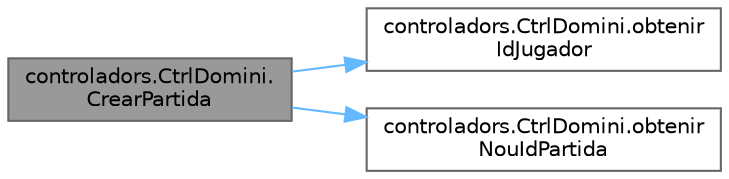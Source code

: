 digraph "controladors.CtrlDomini.CrearPartida"
{
 // INTERACTIVE_SVG=YES
 // LATEX_PDF_SIZE
  bgcolor="transparent";
  edge [fontname=Helvetica,fontsize=10,labelfontname=Helvetica,labelfontsize=10];
  node [fontname=Helvetica,fontsize=10,shape=box,height=0.2,width=0.4];
  rankdir="LR";
  Node1 [id="Node000001",label="controladors.CtrlDomini.\lCrearPartida",height=0.2,width=0.4,color="gray40", fillcolor="grey60", style="filled", fontcolor="black",tooltip="Crear Partida."];
  Node1 -> Node2 [id="edge1_Node000001_Node000002",color="steelblue1",style="solid",tooltip=" "];
  Node2 [id="Node000002",label="controladors.CtrlDomini.obtenir\lIdJugador",height=0.2,width=0.4,color="grey40", fillcolor="white", style="filled",URL="$classcontroladors_1_1_ctrl_domini.html#a06fdbc3f2ea636aedeb64b9265678f32",tooltip="Obté l'identificador d'un jugador registrat."];
  Node1 -> Node3 [id="edge2_Node000001_Node000003",color="steelblue1",style="solid",tooltip=" "];
  Node3 [id="Node000003",label="controladors.CtrlDomini.obtenir\lNouIdPartida",height=0.2,width=0.4,color="grey40", fillcolor="white", style="filled",URL="$classcontroladors_1_1_ctrl_domini.html#a133aba201b191d5f3ffecbfa94a9d922",tooltip="Assigna un id a una partida."];
}
